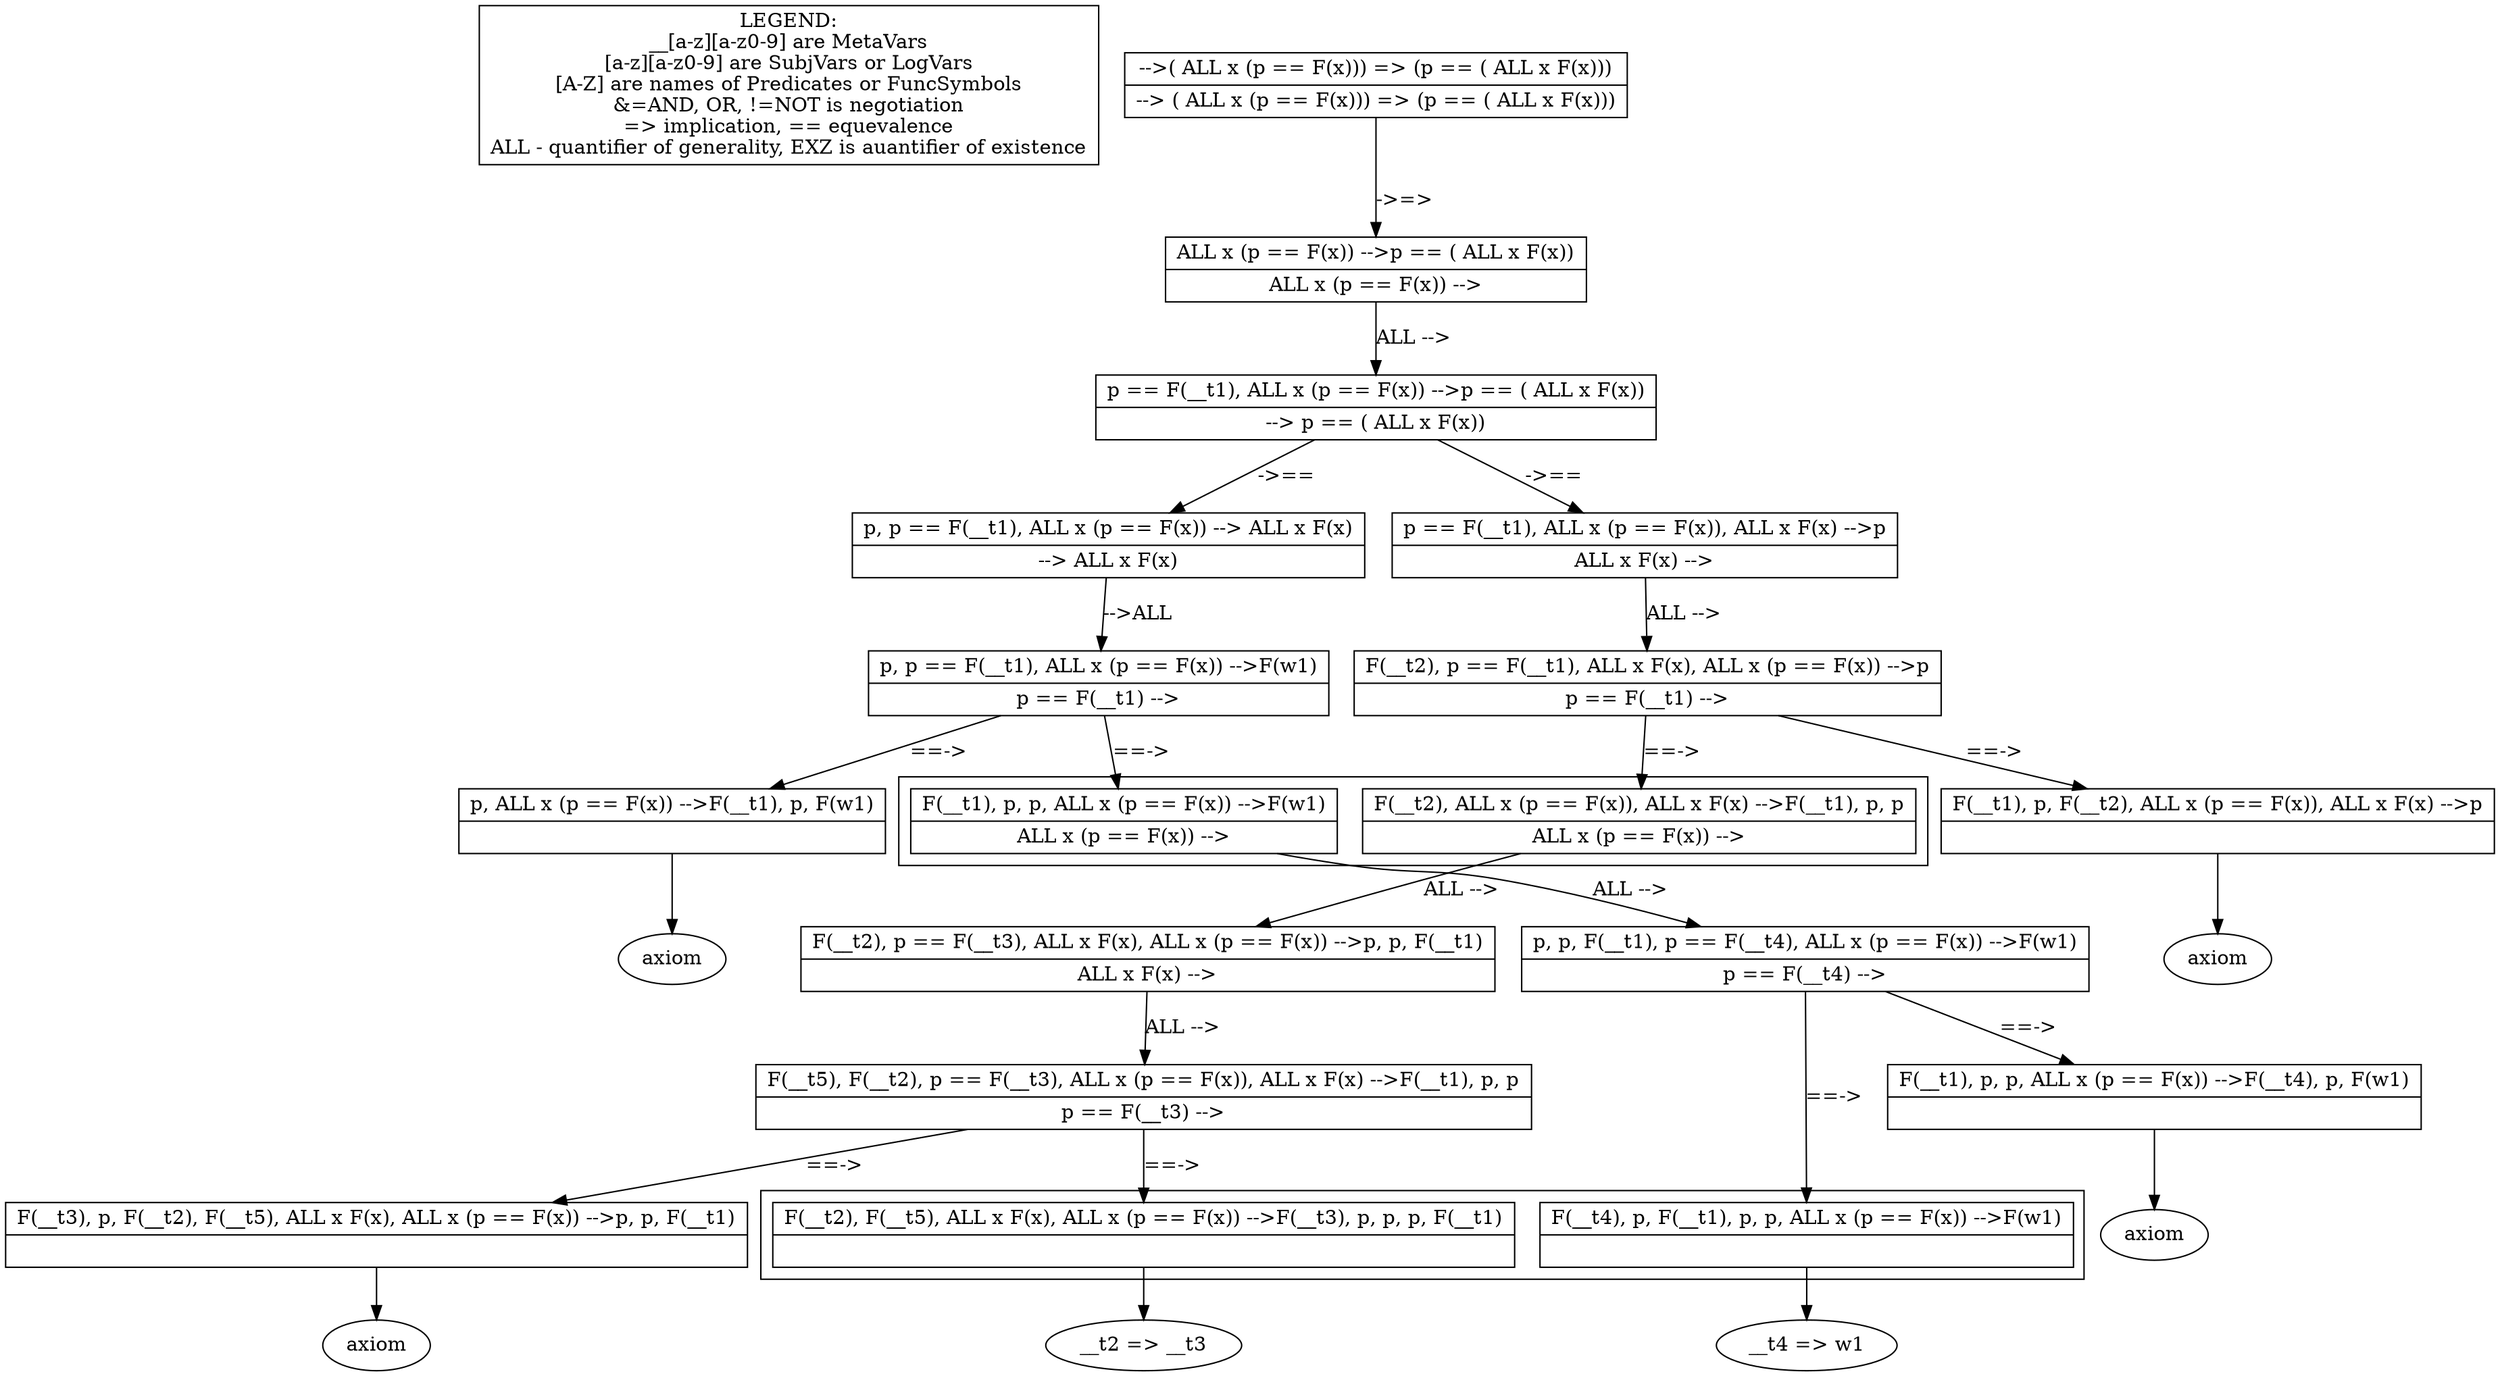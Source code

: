 digraph X {
legend [shape=box,label="LEGEND:\n__[a-z][a-z0-9] are MetaVars\n[a-z][a-z0-9] are SubjVars or LogVars\n[A-Z] are names of Predicates or FuncSymbols\n&=AND, OR, !=NOT is negotiation\n=> implication, == equevalence\nALL - quantifier of generality, EXZ is auantifier of existence"];	23 [label="__t2 => __t3\n"]
	22 [label="__t4 => w1\n"]
	21 [label="axiom"]
	subgraph cluster1 {
		20 [shape=record,label="{<seq> F(__t2), F(__t5),  ALL x F(x),  ALL x (p == F(x)) --\>F(__t3), p, p, p, F(__t1) |<lastfip>  }"];
	}
	20 -> 23 [label=""]
	19 [shape=record,label="{<seq> F(__t3), p, F(__t2), F(__t5),  ALL x F(x),  ALL x (p == F(x)) --\>p, p, F(__t1) |<lastfip>  }"];
	19 -> 21 [label=""]
	18 [label="axiom"]
	17 [shape=record,label="{<seq> F(__t1), p, p,  ALL x (p == F(x)) --\>F(__t4), p, F(w1) |<lastfip>  }"];
	17 -> 18 [label=""]
	subgraph cluster1 {
		16 [shape=record,label="{<seq> F(__t4), p, F(__t1), p, p,  ALL x (p == F(x)) --\>F(w1) |<lastfip>  }"];
	}
	16 -> 22 [label=""]
	15 [shape=record,label="{<seq> F(__t5), F(__t2), p == F(__t3),  ALL x (p == F(x)),  ALL x F(x) --\>F(__t1), p, p |<lastfip> p == F(__t3) --\> }"];
	15 -> 20 [label="==->"]
	15 -> 19 [label="==->"]
	14 [shape=record,label="{<seq> p, p, F(__t1), p == F(__t4),  ALL x (p == F(x)) --\>F(w1) |<lastfip> p == F(__t4) --\> }"];
	14 -> 17 [label="==->"]
	14 -> 16 [label="==->"]
	13 [shape=record,label="{<seq> F(__t2), p == F(__t3),  ALL x F(x),  ALL x (p == F(x)) --\>p, p, F(__t1) |<lastfip>  ALL x F(x) --\> }"];
	13 -> 15 [label="ALL -->"]
	12 [label="axiom"]
	11 [shape=record,label="{<seq> p,  ALL x (p == F(x)) --\>F(__t1), p, F(w1) |<lastfip>  }"];
	11 -> 12 [label=""]
	subgraph cluster2 {
		10 [shape=record,label="{<seq> F(__t1), p, p,  ALL x (p == F(x)) --\>F(w1) |<lastfip>  ALL x (p == F(x)) --\> }"];
	}
	10 -> 14 [label="ALL -->"]
	9 [label="axiom"]
	subgraph cluster2 {
		8 [shape=record,label="{<seq> F(__t2),  ALL x (p == F(x)),  ALL x F(x) --\>F(__t1), p, p |<lastfip>  ALL x (p == F(x)) --\> }"];
	}
	8 -> 13 [label="ALL -->"]
	7 [shape=record,label="{<seq> F(__t1), p, F(__t2),  ALL x (p == F(x)),  ALL x F(x) --\>p |<lastfip>  }"];
	7 -> 9 [label=""]
	6 [shape=record,label="{<seq> p, p == F(__t1),  ALL x (p == F(x)) --\>F(w1) |<lastfip> p == F(__t1) --\> }"];
	6 -> 11 [label="==->"]
	6 -> 10 [label="==->"]
	5 [shape=record,label="{<seq> F(__t2), p == F(__t1),  ALL x F(x),  ALL x (p == F(x)) --\>p |<lastfip> p == F(__t1) --\> }"];
	5 -> 8 [label="==->"]
	5 -> 7 [label="==->"]
	4 [shape=record,label="{<seq> p == F(__t1),  ALL x (p == F(x)),  ALL x F(x) --\>p |<lastfip>  ALL x F(x) --\> }"];
	4 -> 5 [label="ALL -->"]
	3 [shape=record,label="{<seq> p, p == F(__t1),  ALL x (p == F(x)) --\> ALL x F(x) |<lastfip> --\>  ALL x F(x) }"];
	3 -> 6 [label="-->ALL"]
	2 [shape=record,label="{<seq> p == F(__t1),  ALL x (p == F(x)) --\>p == ( ALL x F(x)) |<lastfip> --\> p == ( ALL x F(x)) }"];
	2 -> 4 [label="->=="]
	2 -> 3 [label="->=="]
	1 [shape=record,label="{<seq>  ALL x (p == F(x)) --\>p == ( ALL x F(x)) |<lastfip>  ALL x (p == F(x)) --\> }"];
	1 -> 2 [label="ALL -->"]
	0 [shape=record,label="{<seq>  --\>( ALL x (p == F(x))) =\> (p == ( ALL x F(x))) |<lastfip> --\> ( ALL x (p == F(x))) =\> (p == ( ALL x F(x))) }"];
	0 -> 1 [label="->=>"]
}
